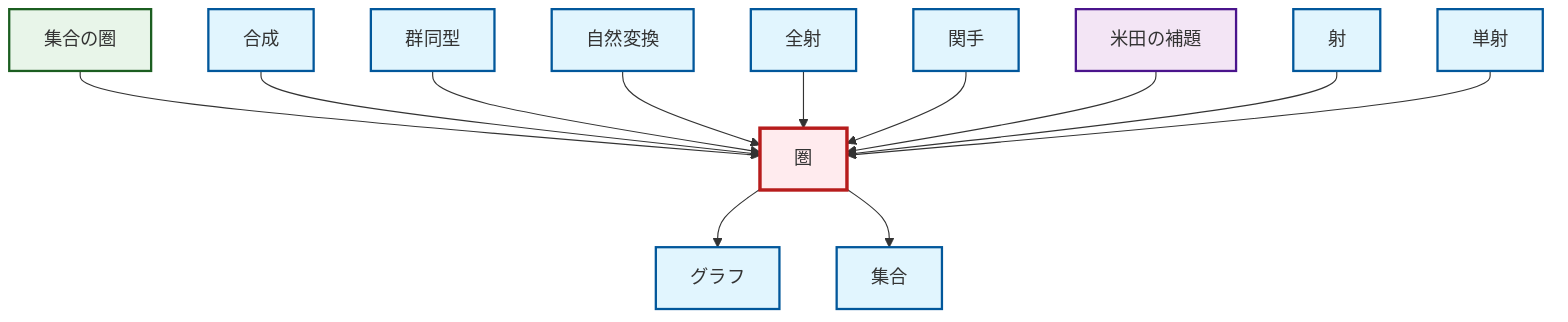 graph TD
    classDef definition fill:#e1f5fe,stroke:#01579b,stroke-width:2px
    classDef theorem fill:#f3e5f5,stroke:#4a148c,stroke-width:2px
    classDef axiom fill:#fff3e0,stroke:#e65100,stroke-width:2px
    classDef example fill:#e8f5e9,stroke:#1b5e20,stroke-width:2px
    classDef current fill:#ffebee,stroke:#b71c1c,stroke-width:3px
    def-epimorphism["全射"]:::definition
    def-set["集合"]:::definition
    def-graph["グラフ"]:::definition
    def-natural-transformation["自然変換"]:::definition
    thm-yoneda["米田の補題"]:::theorem
    def-functor["関手"]:::definition
    ex-set-category["集合の圏"]:::example
    def-isomorphism["群同型"]:::definition
    def-composition["合成"]:::definition
    def-category["圏"]:::definition
    def-morphism["射"]:::definition
    def-monomorphism["単射"]:::definition
    ex-set-category --> def-category
    def-composition --> def-category
    def-isomorphism --> def-category
    def-category --> def-graph
    def-natural-transformation --> def-category
    def-epimorphism --> def-category
    def-functor --> def-category
    def-category --> def-set
    thm-yoneda --> def-category
    def-morphism --> def-category
    def-monomorphism --> def-category
    class def-category current